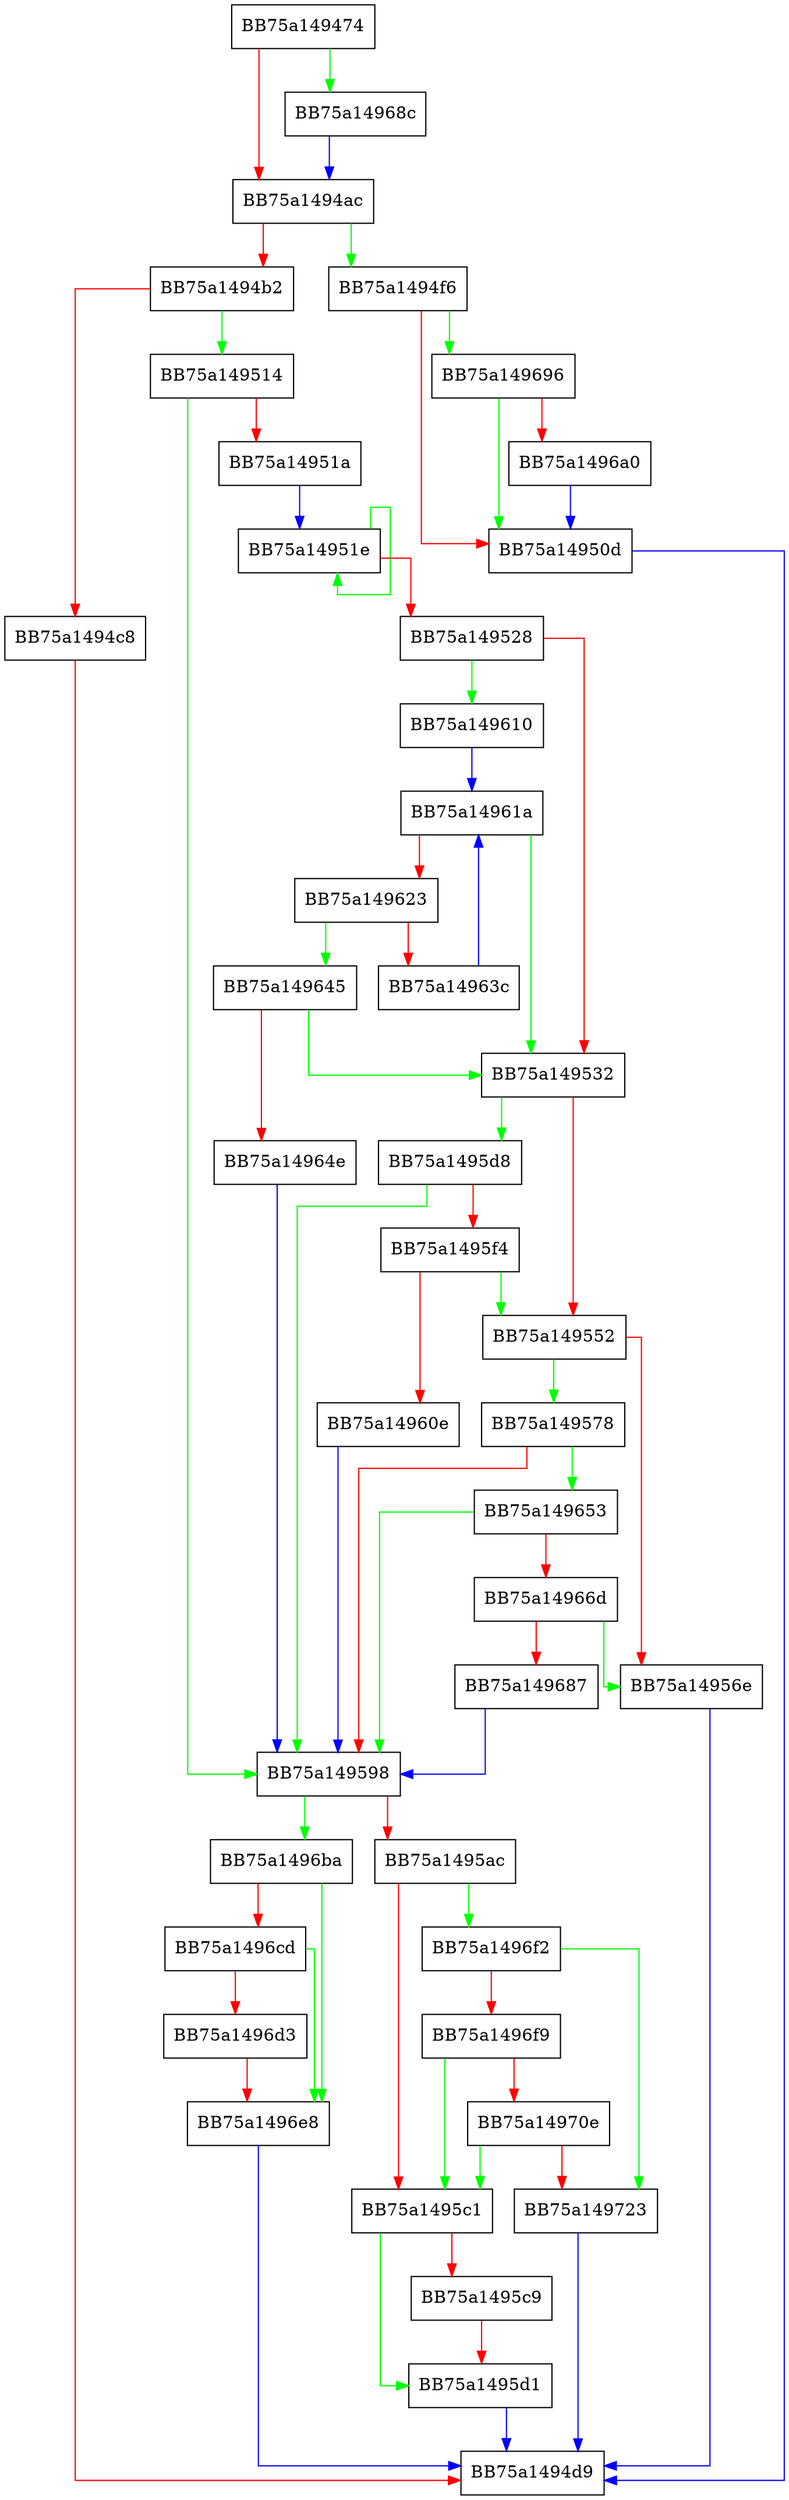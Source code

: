 digraph GetDevirtualizedPath {
  node [shape="box"];
  graph [splines=ortho];
  BB75a149474 -> BB75a14968c [color="green"];
  BB75a149474 -> BB75a1494ac [color="red"];
  BB75a1494ac -> BB75a1494f6 [color="green"];
  BB75a1494ac -> BB75a1494b2 [color="red"];
  BB75a1494b2 -> BB75a149514 [color="green"];
  BB75a1494b2 -> BB75a1494c8 [color="red"];
  BB75a1494c8 -> BB75a1494d9 [color="red"];
  BB75a1494f6 -> BB75a149696 [color="green"];
  BB75a1494f6 -> BB75a14950d [color="red"];
  BB75a14950d -> BB75a1494d9 [color="blue"];
  BB75a149514 -> BB75a149598 [color="green"];
  BB75a149514 -> BB75a14951a [color="red"];
  BB75a14951a -> BB75a14951e [color="blue"];
  BB75a14951e -> BB75a14951e [color="green"];
  BB75a14951e -> BB75a149528 [color="red"];
  BB75a149528 -> BB75a149610 [color="green"];
  BB75a149528 -> BB75a149532 [color="red"];
  BB75a149532 -> BB75a1495d8 [color="green"];
  BB75a149532 -> BB75a149552 [color="red"];
  BB75a149552 -> BB75a149578 [color="green"];
  BB75a149552 -> BB75a14956e [color="red"];
  BB75a14956e -> BB75a1494d9 [color="blue"];
  BB75a149578 -> BB75a149653 [color="green"];
  BB75a149578 -> BB75a149598 [color="red"];
  BB75a149598 -> BB75a1496ba [color="green"];
  BB75a149598 -> BB75a1495ac [color="red"];
  BB75a1495ac -> BB75a1496f2 [color="green"];
  BB75a1495ac -> BB75a1495c1 [color="red"];
  BB75a1495c1 -> BB75a1495d1 [color="green"];
  BB75a1495c1 -> BB75a1495c9 [color="red"];
  BB75a1495c9 -> BB75a1495d1 [color="red"];
  BB75a1495d1 -> BB75a1494d9 [color="blue"];
  BB75a1495d8 -> BB75a149598 [color="green"];
  BB75a1495d8 -> BB75a1495f4 [color="red"];
  BB75a1495f4 -> BB75a149552 [color="green"];
  BB75a1495f4 -> BB75a14960e [color="red"];
  BB75a14960e -> BB75a149598 [color="blue"];
  BB75a149610 -> BB75a14961a [color="blue"];
  BB75a14961a -> BB75a149532 [color="green"];
  BB75a14961a -> BB75a149623 [color="red"];
  BB75a149623 -> BB75a149645 [color="green"];
  BB75a149623 -> BB75a14963c [color="red"];
  BB75a14963c -> BB75a14961a [color="blue"];
  BB75a149645 -> BB75a149532 [color="green"];
  BB75a149645 -> BB75a14964e [color="red"];
  BB75a14964e -> BB75a149598 [color="blue"];
  BB75a149653 -> BB75a149598 [color="green"];
  BB75a149653 -> BB75a14966d [color="red"];
  BB75a14966d -> BB75a14956e [color="green"];
  BB75a14966d -> BB75a149687 [color="red"];
  BB75a149687 -> BB75a149598 [color="blue"];
  BB75a14968c -> BB75a1494ac [color="blue"];
  BB75a149696 -> BB75a14950d [color="green"];
  BB75a149696 -> BB75a1496a0 [color="red"];
  BB75a1496a0 -> BB75a14950d [color="blue"];
  BB75a1496ba -> BB75a1496e8 [color="green"];
  BB75a1496ba -> BB75a1496cd [color="red"];
  BB75a1496cd -> BB75a1496e8 [color="green"];
  BB75a1496cd -> BB75a1496d3 [color="red"];
  BB75a1496d3 -> BB75a1496e8 [color="red"];
  BB75a1496e8 -> BB75a1494d9 [color="blue"];
  BB75a1496f2 -> BB75a149723 [color="green"];
  BB75a1496f2 -> BB75a1496f9 [color="red"];
  BB75a1496f9 -> BB75a1495c1 [color="green"];
  BB75a1496f9 -> BB75a14970e [color="red"];
  BB75a14970e -> BB75a1495c1 [color="green"];
  BB75a14970e -> BB75a149723 [color="red"];
  BB75a149723 -> BB75a1494d9 [color="blue"];
}